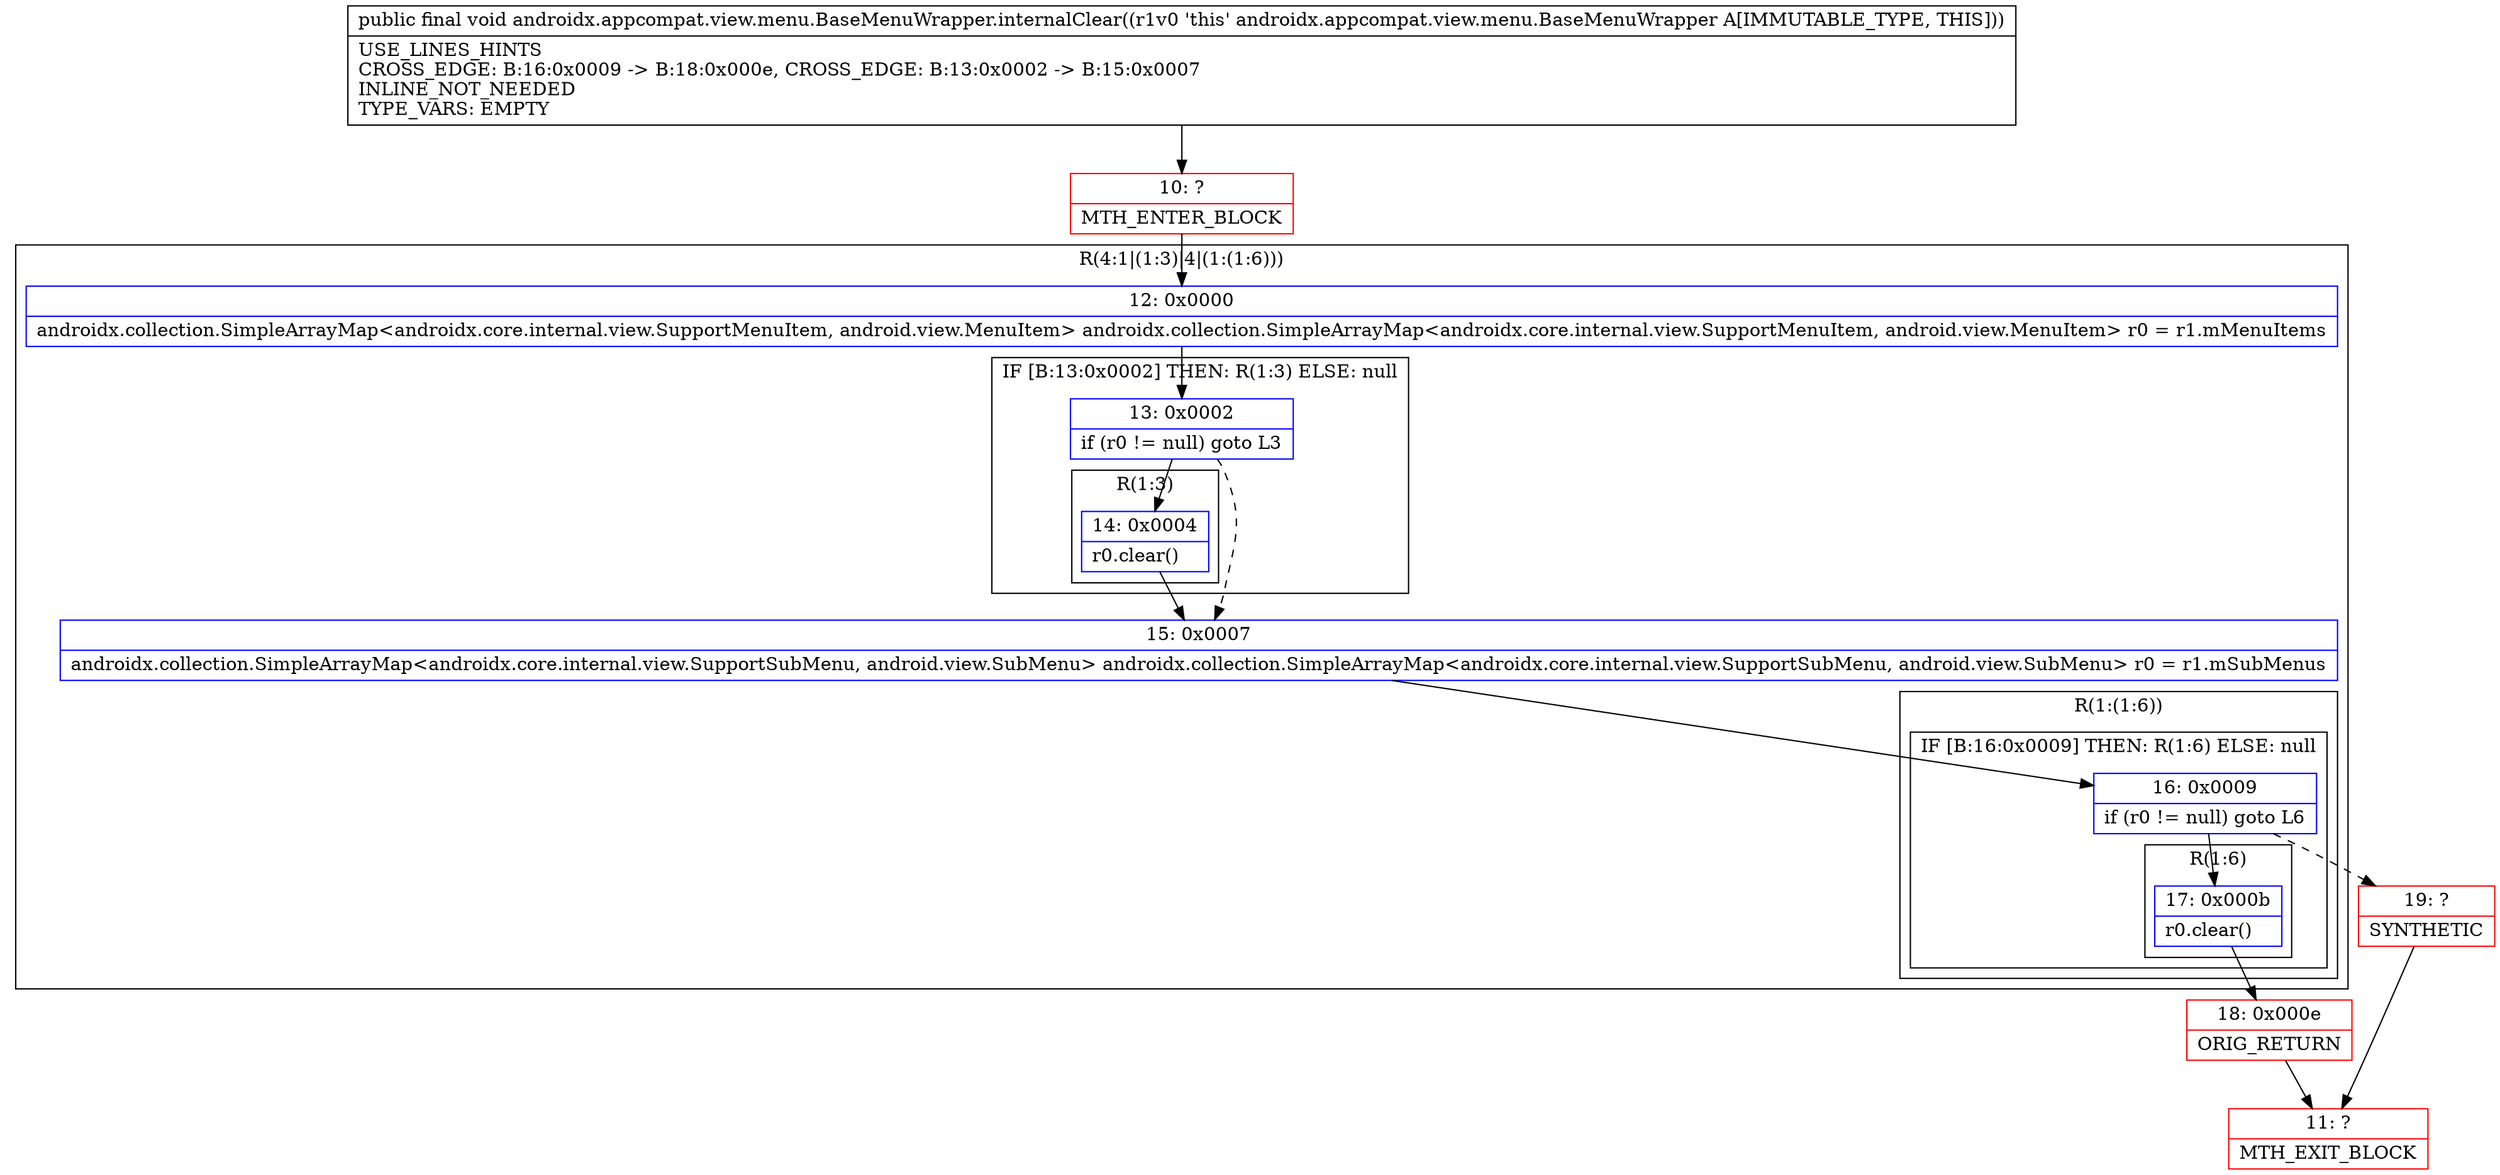 digraph "CFG forandroidx.appcompat.view.menu.BaseMenuWrapper.internalClear()V" {
subgraph cluster_Region_1135713334 {
label = "R(4:1|(1:3)|4|(1:(1:6)))";
node [shape=record,color=blue];
Node_12 [shape=record,label="{12\:\ 0x0000|androidx.collection.SimpleArrayMap\<androidx.core.internal.view.SupportMenuItem, android.view.MenuItem\> androidx.collection.SimpleArrayMap\<androidx.core.internal.view.SupportMenuItem, android.view.MenuItem\> r0 = r1.mMenuItems\l}"];
subgraph cluster_IfRegion_592928048 {
label = "IF [B:13:0x0002] THEN: R(1:3) ELSE: null";
node [shape=record,color=blue];
Node_13 [shape=record,label="{13\:\ 0x0002|if (r0 != null) goto L3\l}"];
subgraph cluster_Region_956943175 {
label = "R(1:3)";
node [shape=record,color=blue];
Node_14 [shape=record,label="{14\:\ 0x0004|r0.clear()\l}"];
}
}
Node_15 [shape=record,label="{15\:\ 0x0007|androidx.collection.SimpleArrayMap\<androidx.core.internal.view.SupportSubMenu, android.view.SubMenu\> androidx.collection.SimpleArrayMap\<androidx.core.internal.view.SupportSubMenu, android.view.SubMenu\> r0 = r1.mSubMenus\l}"];
subgraph cluster_Region_1767117813 {
label = "R(1:(1:6))";
node [shape=record,color=blue];
subgraph cluster_IfRegion_1038722563 {
label = "IF [B:16:0x0009] THEN: R(1:6) ELSE: null";
node [shape=record,color=blue];
Node_16 [shape=record,label="{16\:\ 0x0009|if (r0 != null) goto L6\l}"];
subgraph cluster_Region_1920392612 {
label = "R(1:6)";
node [shape=record,color=blue];
Node_17 [shape=record,label="{17\:\ 0x000b|r0.clear()\l}"];
}
}
}
}
Node_10 [shape=record,color=red,label="{10\:\ ?|MTH_ENTER_BLOCK\l}"];
Node_18 [shape=record,color=red,label="{18\:\ 0x000e|ORIG_RETURN\l}"];
Node_11 [shape=record,color=red,label="{11\:\ ?|MTH_EXIT_BLOCK\l}"];
Node_19 [shape=record,color=red,label="{19\:\ ?|SYNTHETIC\l}"];
MethodNode[shape=record,label="{public final void androidx.appcompat.view.menu.BaseMenuWrapper.internalClear((r1v0 'this' androidx.appcompat.view.menu.BaseMenuWrapper A[IMMUTABLE_TYPE, THIS]))  | USE_LINES_HINTS\lCROSS_EDGE: B:16:0x0009 \-\> B:18:0x000e, CROSS_EDGE: B:13:0x0002 \-\> B:15:0x0007\lINLINE_NOT_NEEDED\lTYPE_VARS: EMPTY\l}"];
MethodNode -> Node_10;Node_12 -> Node_13;
Node_13 -> Node_14;
Node_13 -> Node_15[style=dashed];
Node_14 -> Node_15;
Node_15 -> Node_16;
Node_16 -> Node_17;
Node_16 -> Node_19[style=dashed];
Node_17 -> Node_18;
Node_10 -> Node_12;
Node_18 -> Node_11;
Node_19 -> Node_11;
}

